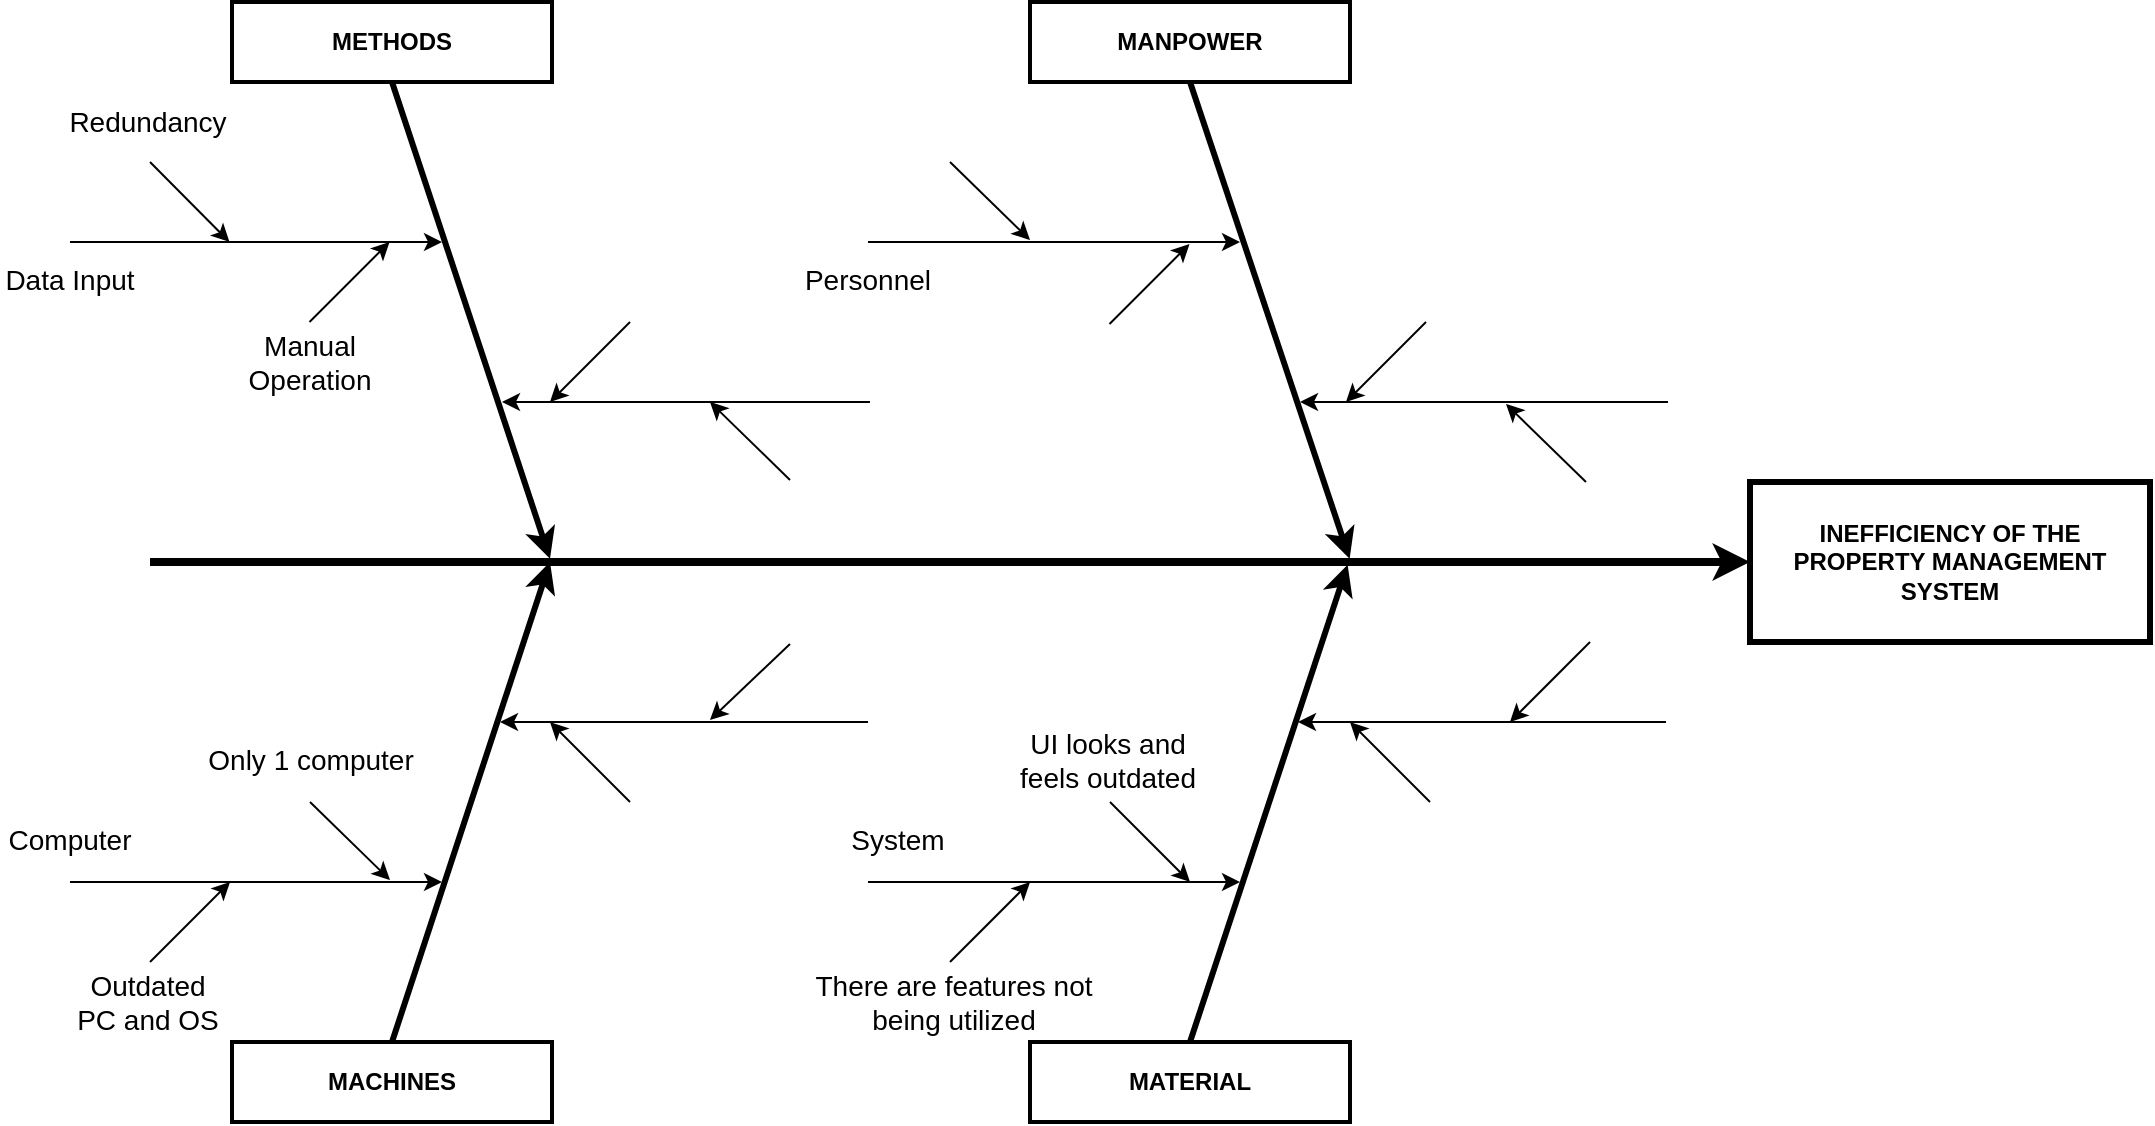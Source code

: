 <mxfile version="27.0.9">
  <diagram name="Page-1" id="4fc8d65c-f3f6-feb3-4d1c-02f59d9f9886">
    <mxGraphModel dx="836" dy="392" grid="1" gridSize="10" guides="1" tooltips="1" connect="1" arrows="1" fold="1" page="1" pageScale="1" pageWidth="1169" pageHeight="827" background="none" math="0" shadow="0">
      <root>
        <mxCell id="0" />
        <mxCell id="1" parent="0" />
        <mxCell id="8" value="INEFFICIENCY OF THE PROPERTY MANAGEMENT SYSTEM" style="whiteSpace=wrap;strokeWidth=3;fontStyle=1" parent="1" vertex="1">
          <mxGeometry x="920" y="360" width="200" height="80" as="geometry" />
        </mxCell>
        <mxCell id="9" value="" style="edgeStyle=none;strokeWidth=4;entryX=0;entryY=0.5;entryDx=0;entryDy=0;" parent="1" target="8" edge="1">
          <mxGeometry width="100" height="100" relative="1" as="geometry">
            <mxPoint x="120" y="400" as="sourcePoint" />
            <mxPoint x="869.474" y="399.429" as="targetPoint" />
          </mxGeometry>
        </mxCell>
        <mxCell id="143" value="METHODS" style="whiteSpace=wrap;strokeWidth=2;fontStyle=1" parent="1" vertex="1">
          <mxGeometry x="161" y="120" width="160" height="40" as="geometry" />
        </mxCell>
        <mxCell id="144" value="MACHINES" style="whiteSpace=wrap;strokeWidth=2;fontStyle=1" parent="1" vertex="1">
          <mxGeometry x="161" y="640" width="160" height="40" as="geometry" />
        </mxCell>
        <mxCell id="145" value="" style="edgeStyle=none;exitX=0.5;exitY=1;strokeWidth=3;exitDx=0;exitDy=0;" parent="1" source="143" edge="1">
          <mxGeometry width="100" height="100" relative="1" as="geometry">
            <mxPoint x="240" y="163" as="sourcePoint" />
            <mxPoint x="320.002" y="398.429" as="targetPoint" />
          </mxGeometry>
        </mxCell>
        <mxCell id="146" value="" style="edgeStyle=none;strokeWidth=3;exitX=0.5;exitY=0;exitDx=0;exitDy=0;" parent="1" edge="1" source="144">
          <mxGeometry width="100" height="100" relative="1" as="geometry">
            <mxPoint x="240" y="640" as="sourcePoint" />
            <mxPoint x="320" y="400" as="targetPoint" />
          </mxGeometry>
        </mxCell>
        <mxCell id="204" value="MANPOWER" style="whiteSpace=wrap;strokeWidth=2;fontStyle=1" parent="1" vertex="1">
          <mxGeometry x="560" y="120" width="160" height="40" as="geometry" />
        </mxCell>
        <mxCell id="205" value="MATERIAL" style="whiteSpace=wrap;strokeWidth=2;fontStyle=1" parent="1" vertex="1">
          <mxGeometry x="560" y="640" width="160" height="40" as="geometry" />
        </mxCell>
        <mxCell id="206" value="" style="edgeStyle=none;strokeWidth=3;exitX=0.5;exitY=1;exitDx=0;exitDy=0;" parent="1" source="204" edge="1">
          <mxGeometry width="100" height="100" relative="1" as="geometry">
            <mxPoint x="640" y="160" as="sourcePoint" />
            <mxPoint x="719.813" y="398.353" as="targetPoint" />
          </mxGeometry>
        </mxCell>
        <mxCell id="207" value="" style="edgeStyle=none;strokeWidth=3;exitX=0.5;exitY=0;exitDx=0;exitDy=0;" parent="1" edge="1" source="205">
          <mxGeometry width="100" height="100" relative="1" as="geometry">
            <mxPoint x="640" y="640" as="sourcePoint" />
            <mxPoint x="718.813" y="401.353" as="targetPoint" />
          </mxGeometry>
        </mxCell>
        <mxCell id="sfnkssfLAMKxVPnzSxlk-327" value="" style="endArrow=classic;html=1;rounded=0;" edge="1" parent="1">
          <mxGeometry width="50" height="50" relative="1" as="geometry">
            <mxPoint x="440" y="359" as="sourcePoint" />
            <mxPoint x="400" y="320" as="targetPoint" />
          </mxGeometry>
        </mxCell>
        <mxCell id="sfnkssfLAMKxVPnzSxlk-328" value="" style="endArrow=classic;html=1;rounded=0;" edge="1" parent="1">
          <mxGeometry width="50" height="50" relative="1" as="geometry">
            <mxPoint x="199.75" y="280" as="sourcePoint" />
            <mxPoint x="239.75" y="240" as="targetPoint" />
          </mxGeometry>
        </mxCell>
        <mxCell id="sfnkssfLAMKxVPnzSxlk-329" value="" style="endArrow=classic;html=1;rounded=0;" edge="1" parent="1">
          <mxGeometry width="50" height="50" relative="1" as="geometry">
            <mxPoint x="360" y="280" as="sourcePoint" />
            <mxPoint x="320" y="320" as="targetPoint" />
          </mxGeometry>
        </mxCell>
        <mxCell id="sfnkssfLAMKxVPnzSxlk-330" value="" style="endArrow=classic;html=1;rounded=0;" edge="1" parent="1">
          <mxGeometry width="50" height="50" relative="1" as="geometry">
            <mxPoint x="120" y="200" as="sourcePoint" />
            <mxPoint x="159.75" y="240" as="targetPoint" />
          </mxGeometry>
        </mxCell>
        <mxCell id="sfnkssfLAMKxVPnzSxlk-333" value="" style="endArrow=classic;html=1;rounded=0;" edge="1" parent="1">
          <mxGeometry width="50" height="50" relative="1" as="geometry">
            <mxPoint x="599.754" y="281" as="sourcePoint" />
            <mxPoint x="639.754" y="241" as="targetPoint" />
          </mxGeometry>
        </mxCell>
        <mxCell id="sfnkssfLAMKxVPnzSxlk-334" value="" style="endArrow=classic;html=1;rounded=0;" edge="1" parent="1">
          <mxGeometry width="50" height="50" relative="1" as="geometry">
            <mxPoint x="520" y="200" as="sourcePoint" />
            <mxPoint x="560.004" y="239" as="targetPoint" />
          </mxGeometry>
        </mxCell>
        <mxCell id="sfnkssfLAMKxVPnzSxlk-335" value="" style="endArrow=classic;html=1;rounded=0;" edge="1" parent="1">
          <mxGeometry width="50" height="50" relative="1" as="geometry">
            <mxPoint x="838" y="360" as="sourcePoint" />
            <mxPoint x="798" y="321" as="targetPoint" />
          </mxGeometry>
        </mxCell>
        <mxCell id="sfnkssfLAMKxVPnzSxlk-336" value="" style="endArrow=classic;html=1;rounded=0;" edge="1" parent="1">
          <mxGeometry width="50" height="50" relative="1" as="geometry">
            <mxPoint x="758" y="280" as="sourcePoint" />
            <mxPoint x="718" y="320" as="targetPoint" />
          </mxGeometry>
        </mxCell>
        <mxCell id="sfnkssfLAMKxVPnzSxlk-339" value="" style="endArrow=classic;html=1;rounded=0;" edge="1" parent="1">
          <mxGeometry width="50" height="50" relative="1" as="geometry">
            <mxPoint x="200" y="520" as="sourcePoint" />
            <mxPoint x="240" y="559" as="targetPoint" />
          </mxGeometry>
        </mxCell>
        <mxCell id="sfnkssfLAMKxVPnzSxlk-340" value="" style="endArrow=classic;html=1;rounded=0;" edge="1" parent="1">
          <mxGeometry width="50" height="50" relative="1" as="geometry">
            <mxPoint x="120" y="600" as="sourcePoint" />
            <mxPoint x="160" y="560" as="targetPoint" />
          </mxGeometry>
        </mxCell>
        <mxCell id="sfnkssfLAMKxVPnzSxlk-341" value="" style="endArrow=classic;html=1;rounded=0;" edge="1" parent="1">
          <mxGeometry width="50" height="50" relative="1" as="geometry">
            <mxPoint x="440" y="441" as="sourcePoint" />
            <mxPoint x="400" y="479" as="targetPoint" />
          </mxGeometry>
        </mxCell>
        <mxCell id="sfnkssfLAMKxVPnzSxlk-342" value="" style="endArrow=classic;html=1;rounded=0;" edge="1" parent="1">
          <mxGeometry width="50" height="50" relative="1" as="geometry">
            <mxPoint x="360" y="520" as="sourcePoint" />
            <mxPoint x="320" y="480" as="targetPoint" />
          </mxGeometry>
        </mxCell>
        <mxCell id="sfnkssfLAMKxVPnzSxlk-351" value="" style="endArrow=classic;html=1;rounded=0;" edge="1" parent="1">
          <mxGeometry width="50" height="50" relative="1" as="geometry">
            <mxPoint x="600" y="520" as="sourcePoint" />
            <mxPoint x="640" y="560" as="targetPoint" />
          </mxGeometry>
        </mxCell>
        <mxCell id="sfnkssfLAMKxVPnzSxlk-352" value="" style="endArrow=classic;html=1;rounded=0;" edge="1" parent="1">
          <mxGeometry width="50" height="50" relative="1" as="geometry">
            <mxPoint x="520" y="600" as="sourcePoint" />
            <mxPoint x="560" y="560" as="targetPoint" />
          </mxGeometry>
        </mxCell>
        <mxCell id="sfnkssfLAMKxVPnzSxlk-356" value="" style="endArrow=classic;html=1;rounded=0;" edge="1" parent="1">
          <mxGeometry width="50" height="50" relative="1" as="geometry">
            <mxPoint x="840" y="440" as="sourcePoint" />
            <mxPoint x="800" y="480" as="targetPoint" />
          </mxGeometry>
        </mxCell>
        <mxCell id="sfnkssfLAMKxVPnzSxlk-357" value="" style="endArrow=classic;html=1;rounded=0;" edge="1" parent="1">
          <mxGeometry width="50" height="50" relative="1" as="geometry">
            <mxPoint x="760" y="520" as="sourcePoint" />
            <mxPoint x="720" y="480" as="targetPoint" />
          </mxGeometry>
        </mxCell>
        <mxCell id="sfnkssfLAMKxVPnzSxlk-359" value="" style="endArrow=classic;html=1;rounded=0;fontStyle=1" edge="1" parent="1">
          <mxGeometry width="50" height="50" relative="1" as="geometry">
            <mxPoint x="80" y="240" as="sourcePoint" />
            <mxPoint x="266" y="240" as="targetPoint" />
          </mxGeometry>
        </mxCell>
        <mxCell id="sfnkssfLAMKxVPnzSxlk-362" value="" style="endArrow=classic;html=1;rounded=0;" edge="1" parent="1">
          <mxGeometry width="50" height="50" relative="1" as="geometry">
            <mxPoint x="80" y="560" as="sourcePoint" />
            <mxPoint x="266" y="560" as="targetPoint" />
          </mxGeometry>
        </mxCell>
        <mxCell id="sfnkssfLAMKxVPnzSxlk-363" value="" style="endArrow=classic;html=1;rounded=0;" edge="1" parent="1">
          <mxGeometry width="50" height="50" relative="1" as="geometry">
            <mxPoint x="480" y="320" as="sourcePoint" />
            <mxPoint x="296" y="320" as="targetPoint" />
          </mxGeometry>
        </mxCell>
        <mxCell id="sfnkssfLAMKxVPnzSxlk-364" value="" style="endArrow=classic;html=1;rounded=0;" edge="1" parent="1">
          <mxGeometry width="50" height="50" relative="1" as="geometry">
            <mxPoint x="479" y="480" as="sourcePoint" />
            <mxPoint x="295" y="480" as="targetPoint" />
          </mxGeometry>
        </mxCell>
        <mxCell id="sfnkssfLAMKxVPnzSxlk-366" value="" style="endArrow=classic;html=1;rounded=0;fontStyle=1" edge="1" parent="1">
          <mxGeometry width="50" height="50" relative="1" as="geometry">
            <mxPoint x="479" y="240" as="sourcePoint" />
            <mxPoint x="665" y="240" as="targetPoint" />
          </mxGeometry>
        </mxCell>
        <mxCell id="sfnkssfLAMKxVPnzSxlk-367" value="" style="endArrow=classic;html=1;rounded=0;" edge="1" parent="1">
          <mxGeometry width="50" height="50" relative="1" as="geometry">
            <mxPoint x="879" y="320" as="sourcePoint" />
            <mxPoint x="695" y="320" as="targetPoint" />
          </mxGeometry>
        </mxCell>
        <mxCell id="sfnkssfLAMKxVPnzSxlk-369" value="" style="endArrow=classic;html=1;rounded=0;fontStyle=1" edge="1" parent="1">
          <mxGeometry width="50" height="50" relative="1" as="geometry">
            <mxPoint x="479" y="560" as="sourcePoint" />
            <mxPoint x="665" y="560" as="targetPoint" />
          </mxGeometry>
        </mxCell>
        <mxCell id="sfnkssfLAMKxVPnzSxlk-370" value="" style="endArrow=classic;html=1;rounded=0;" edge="1" parent="1">
          <mxGeometry width="50" height="50" relative="1" as="geometry">
            <mxPoint x="878" y="480" as="sourcePoint" />
            <mxPoint x="694" y="480" as="targetPoint" />
          </mxGeometry>
        </mxCell>
        <mxCell id="sfnkssfLAMKxVPnzSxlk-372" value="&lt;font style=&quot;font-size: 14px;&quot;&gt;System&lt;/font&gt;" style="text;strokeColor=none;align=center;fillColor=none;html=1;verticalAlign=middle;whiteSpace=wrap;rounded=0;" vertex="1" parent="1">
          <mxGeometry x="464" y="524" width="60" height="30" as="geometry" />
        </mxCell>
        <mxCell id="sfnkssfLAMKxVPnzSxlk-373" value="&lt;font style=&quot;font-size: 14px;&quot;&gt;Computer&lt;/font&gt;" style="text;strokeColor=none;align=center;fillColor=none;html=1;verticalAlign=middle;whiteSpace=wrap;rounded=0;" vertex="1" parent="1">
          <mxGeometry x="50" y="524" width="60" height="30" as="geometry" />
        </mxCell>
        <mxCell id="sfnkssfLAMKxVPnzSxlk-374" value="&lt;font style=&quot;font-size: 14px;&quot;&gt;Outdated PC and OS&lt;/font&gt;" style="text;strokeColor=none;align=center;fillColor=none;html=1;verticalAlign=middle;whiteSpace=wrap;rounded=0;" vertex="1" parent="1">
          <mxGeometry x="81" y="605" width="76" height="30" as="geometry" />
        </mxCell>
        <mxCell id="sfnkssfLAMKxVPnzSxlk-375" value="&lt;font style=&quot;font-size: 14px;&quot;&gt;Only 1 computer&lt;/font&gt;" style="text;strokeColor=none;align=center;fillColor=none;html=1;verticalAlign=middle;whiteSpace=wrap;rounded=0;" vertex="1" parent="1">
          <mxGeometry x="142.5" y="484" width="115" height="30" as="geometry" />
        </mxCell>
        <mxCell id="sfnkssfLAMKxVPnzSxlk-376" value="&lt;font style=&quot;font-size: 14px;&quot;&gt;UI looks and feels outdated&lt;/font&gt;" style="text;strokeColor=none;align=center;fillColor=none;html=1;verticalAlign=middle;whiteSpace=wrap;rounded=0;" vertex="1" parent="1">
          <mxGeometry x="544" y="484" width="110" height="30" as="geometry" />
        </mxCell>
        <mxCell id="sfnkssfLAMKxVPnzSxlk-377" value="&lt;font style=&quot;font-size: 14px;&quot;&gt;There are features not being utilized&lt;/font&gt;" style="text;strokeColor=none;align=center;fillColor=none;html=1;verticalAlign=middle;whiteSpace=wrap;rounded=0;" vertex="1" parent="1">
          <mxGeometry x="450" y="605" width="144" height="30" as="geometry" />
        </mxCell>
        <mxCell id="sfnkssfLAMKxVPnzSxlk-379" value="&lt;font style=&quot;font-size: 14px;&quot;&gt;Data Input&lt;/font&gt;" style="text;strokeColor=none;align=center;fillColor=none;html=1;verticalAlign=middle;whiteSpace=wrap;rounded=0;" vertex="1" parent="1">
          <mxGeometry x="45" y="244" width="70" height="30" as="geometry" />
        </mxCell>
        <mxCell id="sfnkssfLAMKxVPnzSxlk-380" value="&lt;font style=&quot;font-size: 14px;&quot;&gt;Redundancy&lt;/font&gt;" style="text;strokeColor=none;align=center;fillColor=none;html=1;verticalAlign=middle;whiteSpace=wrap;rounded=0;" vertex="1" parent="1">
          <mxGeometry x="89" y="165" width="60" height="30" as="geometry" />
        </mxCell>
        <mxCell id="sfnkssfLAMKxVPnzSxlk-381" value="&lt;font style=&quot;font-size: 14px;&quot;&gt;Manual Operation&lt;/font&gt;" style="text;strokeColor=none;align=center;fillColor=none;html=1;verticalAlign=middle;whiteSpace=wrap;rounded=0;" vertex="1" parent="1">
          <mxGeometry x="170" y="285" width="60" height="30" as="geometry" />
        </mxCell>
        <mxCell id="sfnkssfLAMKxVPnzSxlk-382" value="&lt;span style=&quot;font-size: 14px;&quot;&gt;Personnel&lt;/span&gt;" style="text;strokeColor=none;align=center;fillColor=none;html=1;verticalAlign=middle;whiteSpace=wrap;rounded=0;" vertex="1" parent="1">
          <mxGeometry x="444" y="244" width="70" height="30" as="geometry" />
        </mxCell>
      </root>
    </mxGraphModel>
  </diagram>
</mxfile>
